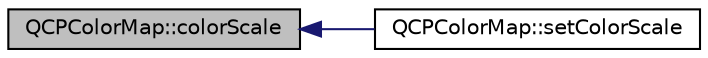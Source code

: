 digraph "QCPColorMap::colorScale"
{
  edge [fontname="Helvetica",fontsize="10",labelfontname="Helvetica",labelfontsize="10"];
  node [fontname="Helvetica",fontsize="10",shape=record];
  rankdir="LR";
  Node12 [label="QCPColorMap::colorScale",height=0.2,width=0.4,color="black", fillcolor="grey75", style="filled", fontcolor="black"];
  Node12 -> Node13 [dir="back",color="midnightblue",fontsize="10",style="solid",fontname="Helvetica"];
  Node13 [label="QCPColorMap::setColorScale",height=0.2,width=0.4,color="black", fillcolor="white", style="filled",URL="$df/dea/class_q_c_p_color_map.html#aa828921db364fe3c6af4619580ab85fd"];
}

